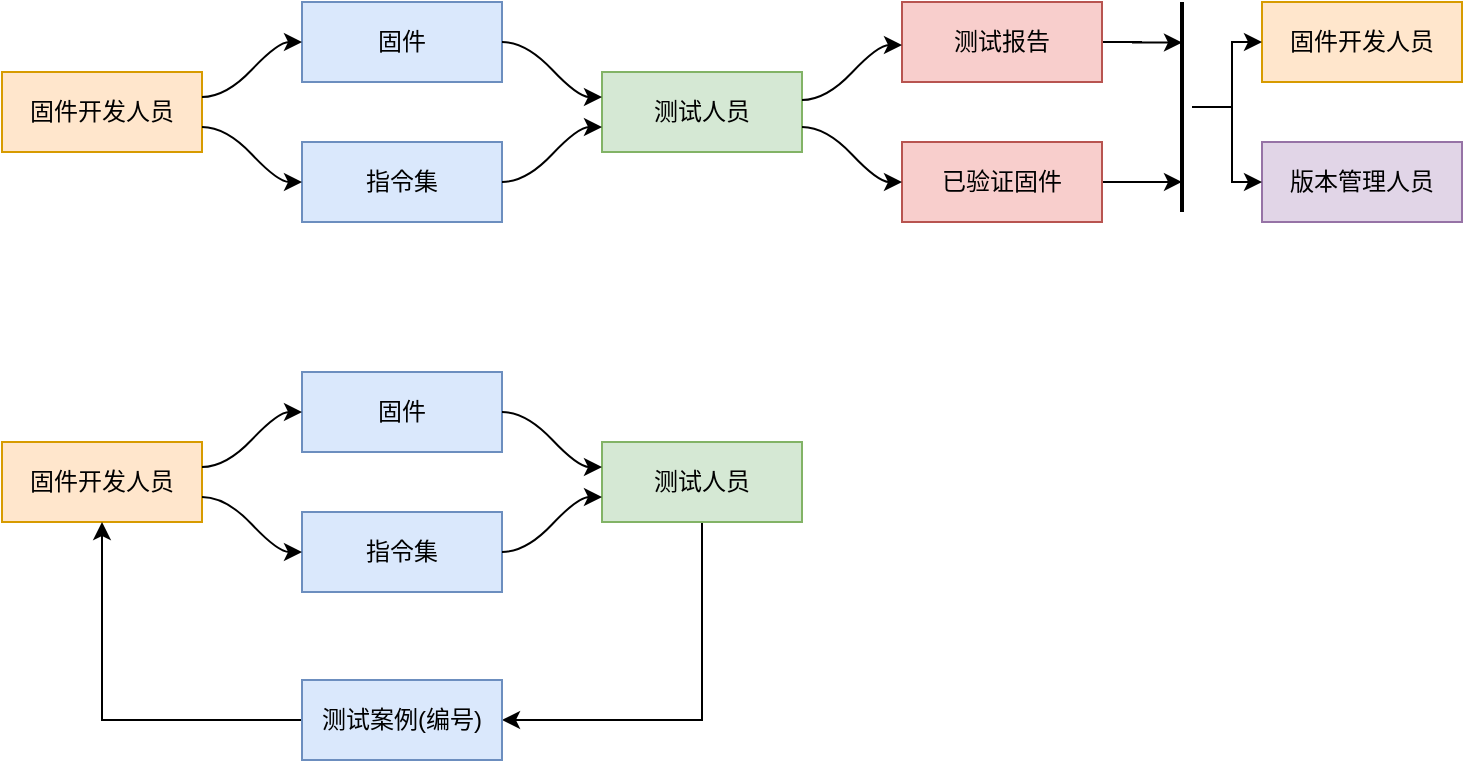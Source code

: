 <mxfile version="10.6.0" type="github"><diagram id="aQpR9Y-1qfJVwg4vIJ6d" name="Page-1"><mxGraphModel dx="840" dy="440" grid="1" gridSize="10" guides="1" tooltips="1" connect="1" arrows="1" fold="1" page="1" pageScale="1" pageWidth="827" pageHeight="1169" math="0" shadow="0"><root><mxCell id="0"/><mxCell id="1" parent="0"/><mxCell id="4oUCAJrT0abuhF0dIXWr-32" value="固件开发人员" style="whiteSpace=wrap;html=1;fillColor=#ffe6cc;strokeColor=#d79b00;" vertex="1" parent="1"><mxGeometry x="40" y="260" width="100" height="40" as="geometry"/></mxCell><mxCell id="4oUCAJrT0abuhF0dIXWr-33" value="固件" style="whiteSpace=wrap;html=1;fillColor=#dae8fc;strokeColor=#6c8ebf;" vertex="1" parent="1"><mxGeometry x="190" y="225" width="100" height="40" as="geometry"/></mxCell><mxCell id="4oUCAJrT0abuhF0dIXWr-34" value="" style="html=1;curved=1;noEdgeStyle=1;orthogonal=1;" edge="1" parent="1" source="4oUCAJrT0abuhF0dIXWr-32" target="4oUCAJrT0abuhF0dIXWr-33"><mxGeometry relative="1" as="geometry"><Array as="points"><mxPoint x="152" y="272.5"/><mxPoint x="178" y="245"/></Array></mxGeometry></mxCell><mxCell id="4oUCAJrT0abuhF0dIXWr-35" value="指令集" style="whiteSpace=wrap;html=1;fillColor=#dae8fc;strokeColor=#6c8ebf;" vertex="1" parent="1"><mxGeometry x="190" y="295" width="100" height="40" as="geometry"/></mxCell><mxCell id="4oUCAJrT0abuhF0dIXWr-36" value="" style="html=1;curved=1;noEdgeStyle=1;orthogonal=1;" edge="1" parent="1" source="4oUCAJrT0abuhF0dIXWr-32" target="4oUCAJrT0abuhF0dIXWr-35"><mxGeometry relative="1" as="geometry"><Array as="points"><mxPoint x="152" y="287.5"/><mxPoint x="178" y="315"/></Array></mxGeometry></mxCell><mxCell id="4oUCAJrT0abuhF0dIXWr-37" value="测试人员" style="whiteSpace=wrap;html=1;fillColor=#d5e8d4;strokeColor=#82b366;" vertex="1" parent="1"><mxGeometry x="340" y="260" width="100" height="40" as="geometry"/></mxCell><mxCell id="4oUCAJrT0abuhF0dIXWr-38" value="" style="html=1;curved=1;noEdgeStyle=1;orthogonal=1;" edge="1" parent="1" source="4oUCAJrT0abuhF0dIXWr-33" target="4oUCAJrT0abuhF0dIXWr-37"><mxGeometry relative="1" as="geometry"><Array as="points"><mxPoint x="302" y="245"/><mxPoint x="328" y="272.5"/></Array></mxGeometry></mxCell><mxCell id="4oUCAJrT0abuhF0dIXWr-39" value="" style="html=1;curved=1;noEdgeStyle=1;orthogonal=1;" edge="1" parent="1" source="4oUCAJrT0abuhF0dIXWr-35" target="4oUCAJrT0abuhF0dIXWr-37"><mxGeometry relative="1" as="geometry"><Array as="points"><mxPoint x="302" y="315"/><mxPoint x="328" y="287.5"/></Array></mxGeometry></mxCell><mxCell id="4oUCAJrT0abuhF0dIXWr-63" style="edgeStyle=orthogonalEdgeStyle;rounded=0;orthogonalLoop=1;jettySize=auto;html=1;exitX=1;exitY=0.5;exitDx=0;exitDy=0;entryX=0.193;entryY=0.5;entryDx=0;entryDy=0;entryPerimeter=0;" edge="1" parent="1" source="4oUCAJrT0abuhF0dIXWr-40" target="4oUCAJrT0abuhF0dIXWr-55"><mxGeometry relative="1" as="geometry"/></mxCell><mxCell id="4oUCAJrT0abuhF0dIXWr-40" value="测试报告" style="whiteSpace=wrap;html=1;fillColor=#f8cecc;strokeColor=#b85450;" vertex="1" parent="1"><mxGeometry x="490" y="225" width="100" height="40" as="geometry"/></mxCell><mxCell id="4oUCAJrT0abuhF0dIXWr-62" style="edgeStyle=orthogonalEdgeStyle;rounded=0;orthogonalLoop=1;jettySize=auto;html=1;entryX=0.857;entryY=0.5;entryDx=0;entryDy=0;entryPerimeter=0;" edge="1" parent="1" source="4oUCAJrT0abuhF0dIXWr-42" target="4oUCAJrT0abuhF0dIXWr-55"><mxGeometry relative="1" as="geometry"/></mxCell><mxCell id="4oUCAJrT0abuhF0dIXWr-42" value="已验证固件" style="whiteSpace=wrap;html=1;fillColor=#f8cecc;strokeColor=#b85450;" vertex="1" parent="1"><mxGeometry x="490" y="295" width="100" height="40" as="geometry"/></mxCell><mxCell id="4oUCAJrT0abuhF0dIXWr-44" value="" style="html=1;curved=1;noEdgeStyle=1;orthogonal=1;" edge="1" parent="1"><mxGeometry relative="1" as="geometry"><Array as="points"><mxPoint x="452" y="274"/><mxPoint x="478" y="246.5"/></Array><mxPoint x="440" y="274" as="sourcePoint"/><mxPoint x="490" y="246.5" as="targetPoint"/></mxGeometry></mxCell><mxCell id="4oUCAJrT0abuhF0dIXWr-45" value="" style="html=1;curved=1;noEdgeStyle=1;orthogonal=1;" edge="1" parent="1"><mxGeometry relative="1" as="geometry"><Array as="points"><mxPoint x="452" y="287.5"/><mxPoint x="478" y="315"/></Array><mxPoint x="440" y="287.5" as="sourcePoint"/><mxPoint x="490" y="315" as="targetPoint"/></mxGeometry></mxCell><mxCell id="4oUCAJrT0abuhF0dIXWr-46" value="固件开发人员" style="whiteSpace=wrap;html=1;fillColor=#ffe6cc;strokeColor=#d79b00;" vertex="1" parent="1"><mxGeometry x="670" y="225" width="100" height="40" as="geometry"/></mxCell><mxCell id="4oUCAJrT0abuhF0dIXWr-47" value="版本管理人员" style="whiteSpace=wrap;html=1;fillColor=#e1d5e7;strokeColor=#9673a6;" vertex="1" parent="1"><mxGeometry x="670" y="295" width="100" height="40" as="geometry"/></mxCell><mxCell id="4oUCAJrT0abuhF0dIXWr-60" style="edgeStyle=orthogonalEdgeStyle;rounded=0;orthogonalLoop=1;jettySize=auto;html=1;entryX=0;entryY=0.5;entryDx=0;entryDy=0;" edge="1" parent="1" source="4oUCAJrT0abuhF0dIXWr-55" target="4oUCAJrT0abuhF0dIXWr-46"><mxGeometry relative="1" as="geometry"/></mxCell><mxCell id="4oUCAJrT0abuhF0dIXWr-61" style="edgeStyle=orthogonalEdgeStyle;rounded=0;orthogonalLoop=1;jettySize=auto;html=1;entryX=0;entryY=0.5;entryDx=0;entryDy=0;" edge="1" parent="1" source="4oUCAJrT0abuhF0dIXWr-55" target="4oUCAJrT0abuhF0dIXWr-47"><mxGeometry relative="1" as="geometry"/></mxCell><mxCell id="4oUCAJrT0abuhF0dIXWr-55" value="" style="line;strokeWidth=2;direction=south;html=1;" vertex="1" parent="1"><mxGeometry x="625" y="225" width="10" height="105" as="geometry"/></mxCell><mxCell id="4oUCAJrT0abuhF0dIXWr-64" value="固件开发人员" style="whiteSpace=wrap;html=1;fillColor=#ffe6cc;strokeColor=#d79b00;" vertex="1" parent="1"><mxGeometry x="40" y="445" width="100" height="40" as="geometry"/></mxCell><mxCell id="4oUCAJrT0abuhF0dIXWr-65" value="固件" style="whiteSpace=wrap;html=1;fillColor=#dae8fc;strokeColor=#6c8ebf;" vertex="1" parent="1"><mxGeometry x="190" y="410" width="100" height="40" as="geometry"/></mxCell><mxCell id="4oUCAJrT0abuhF0dIXWr-66" value="" style="html=1;curved=1;noEdgeStyle=1;orthogonal=1;" edge="1" parent="1" source="4oUCAJrT0abuhF0dIXWr-64" target="4oUCAJrT0abuhF0dIXWr-65"><mxGeometry relative="1" as="geometry"><Array as="points"><mxPoint x="152" y="457.5"/><mxPoint x="178" y="430"/></Array></mxGeometry></mxCell><mxCell id="4oUCAJrT0abuhF0dIXWr-67" value="指令集" style="whiteSpace=wrap;html=1;fillColor=#dae8fc;strokeColor=#6c8ebf;" vertex="1" parent="1"><mxGeometry x="190" y="480" width="100" height="40" as="geometry"/></mxCell><mxCell id="4oUCAJrT0abuhF0dIXWr-68" value="" style="html=1;curved=1;noEdgeStyle=1;orthogonal=1;" edge="1" parent="1" source="4oUCAJrT0abuhF0dIXWr-64" target="4oUCAJrT0abuhF0dIXWr-67"><mxGeometry relative="1" as="geometry"><Array as="points"><mxPoint x="152" y="472.5"/><mxPoint x="178" y="500"/></Array></mxGeometry></mxCell><mxCell id="4oUCAJrT0abuhF0dIXWr-73" style="edgeStyle=orthogonalEdgeStyle;rounded=0;orthogonalLoop=1;jettySize=auto;html=1;entryX=1;entryY=0.5;entryDx=0;entryDy=0;" edge="1" parent="1" source="4oUCAJrT0abuhF0dIXWr-69" target="4oUCAJrT0abuhF0dIXWr-72"><mxGeometry relative="1" as="geometry"><Array as="points"><mxPoint x="390" y="584"/></Array></mxGeometry></mxCell><mxCell id="4oUCAJrT0abuhF0dIXWr-69" value="测试人员" style="whiteSpace=wrap;html=1;fillColor=#d5e8d4;strokeColor=#82b366;" vertex="1" parent="1"><mxGeometry x="340" y="445" width="100" height="40" as="geometry"/></mxCell><mxCell id="4oUCAJrT0abuhF0dIXWr-70" value="" style="html=1;curved=1;noEdgeStyle=1;orthogonal=1;" edge="1" parent="1" source="4oUCAJrT0abuhF0dIXWr-65" target="4oUCAJrT0abuhF0dIXWr-69"><mxGeometry relative="1" as="geometry"><Array as="points"><mxPoint x="302" y="430"/><mxPoint x="328" y="457.5"/></Array></mxGeometry></mxCell><mxCell id="4oUCAJrT0abuhF0dIXWr-71" value="" style="html=1;curved=1;noEdgeStyle=1;orthogonal=1;" edge="1" parent="1" source="4oUCAJrT0abuhF0dIXWr-67" target="4oUCAJrT0abuhF0dIXWr-69"><mxGeometry relative="1" as="geometry"><Array as="points"><mxPoint x="302" y="500"/><mxPoint x="328" y="472.5"/></Array></mxGeometry></mxCell><mxCell id="4oUCAJrT0abuhF0dIXWr-74" style="edgeStyle=orthogonalEdgeStyle;rounded=0;orthogonalLoop=1;jettySize=auto;html=1;entryX=0.5;entryY=1;entryDx=0;entryDy=0;" edge="1" parent="1" source="4oUCAJrT0abuhF0dIXWr-72" target="4oUCAJrT0abuhF0dIXWr-64"><mxGeometry relative="1" as="geometry"/></mxCell><mxCell id="4oUCAJrT0abuhF0dIXWr-72" value="测试案例(编号)" style="whiteSpace=wrap;html=1;fillColor=#dae8fc;strokeColor=#6c8ebf;" vertex="1" parent="1"><mxGeometry x="190" y="564" width="100" height="40" as="geometry"/></mxCell></root></mxGraphModel></diagram></mxfile>